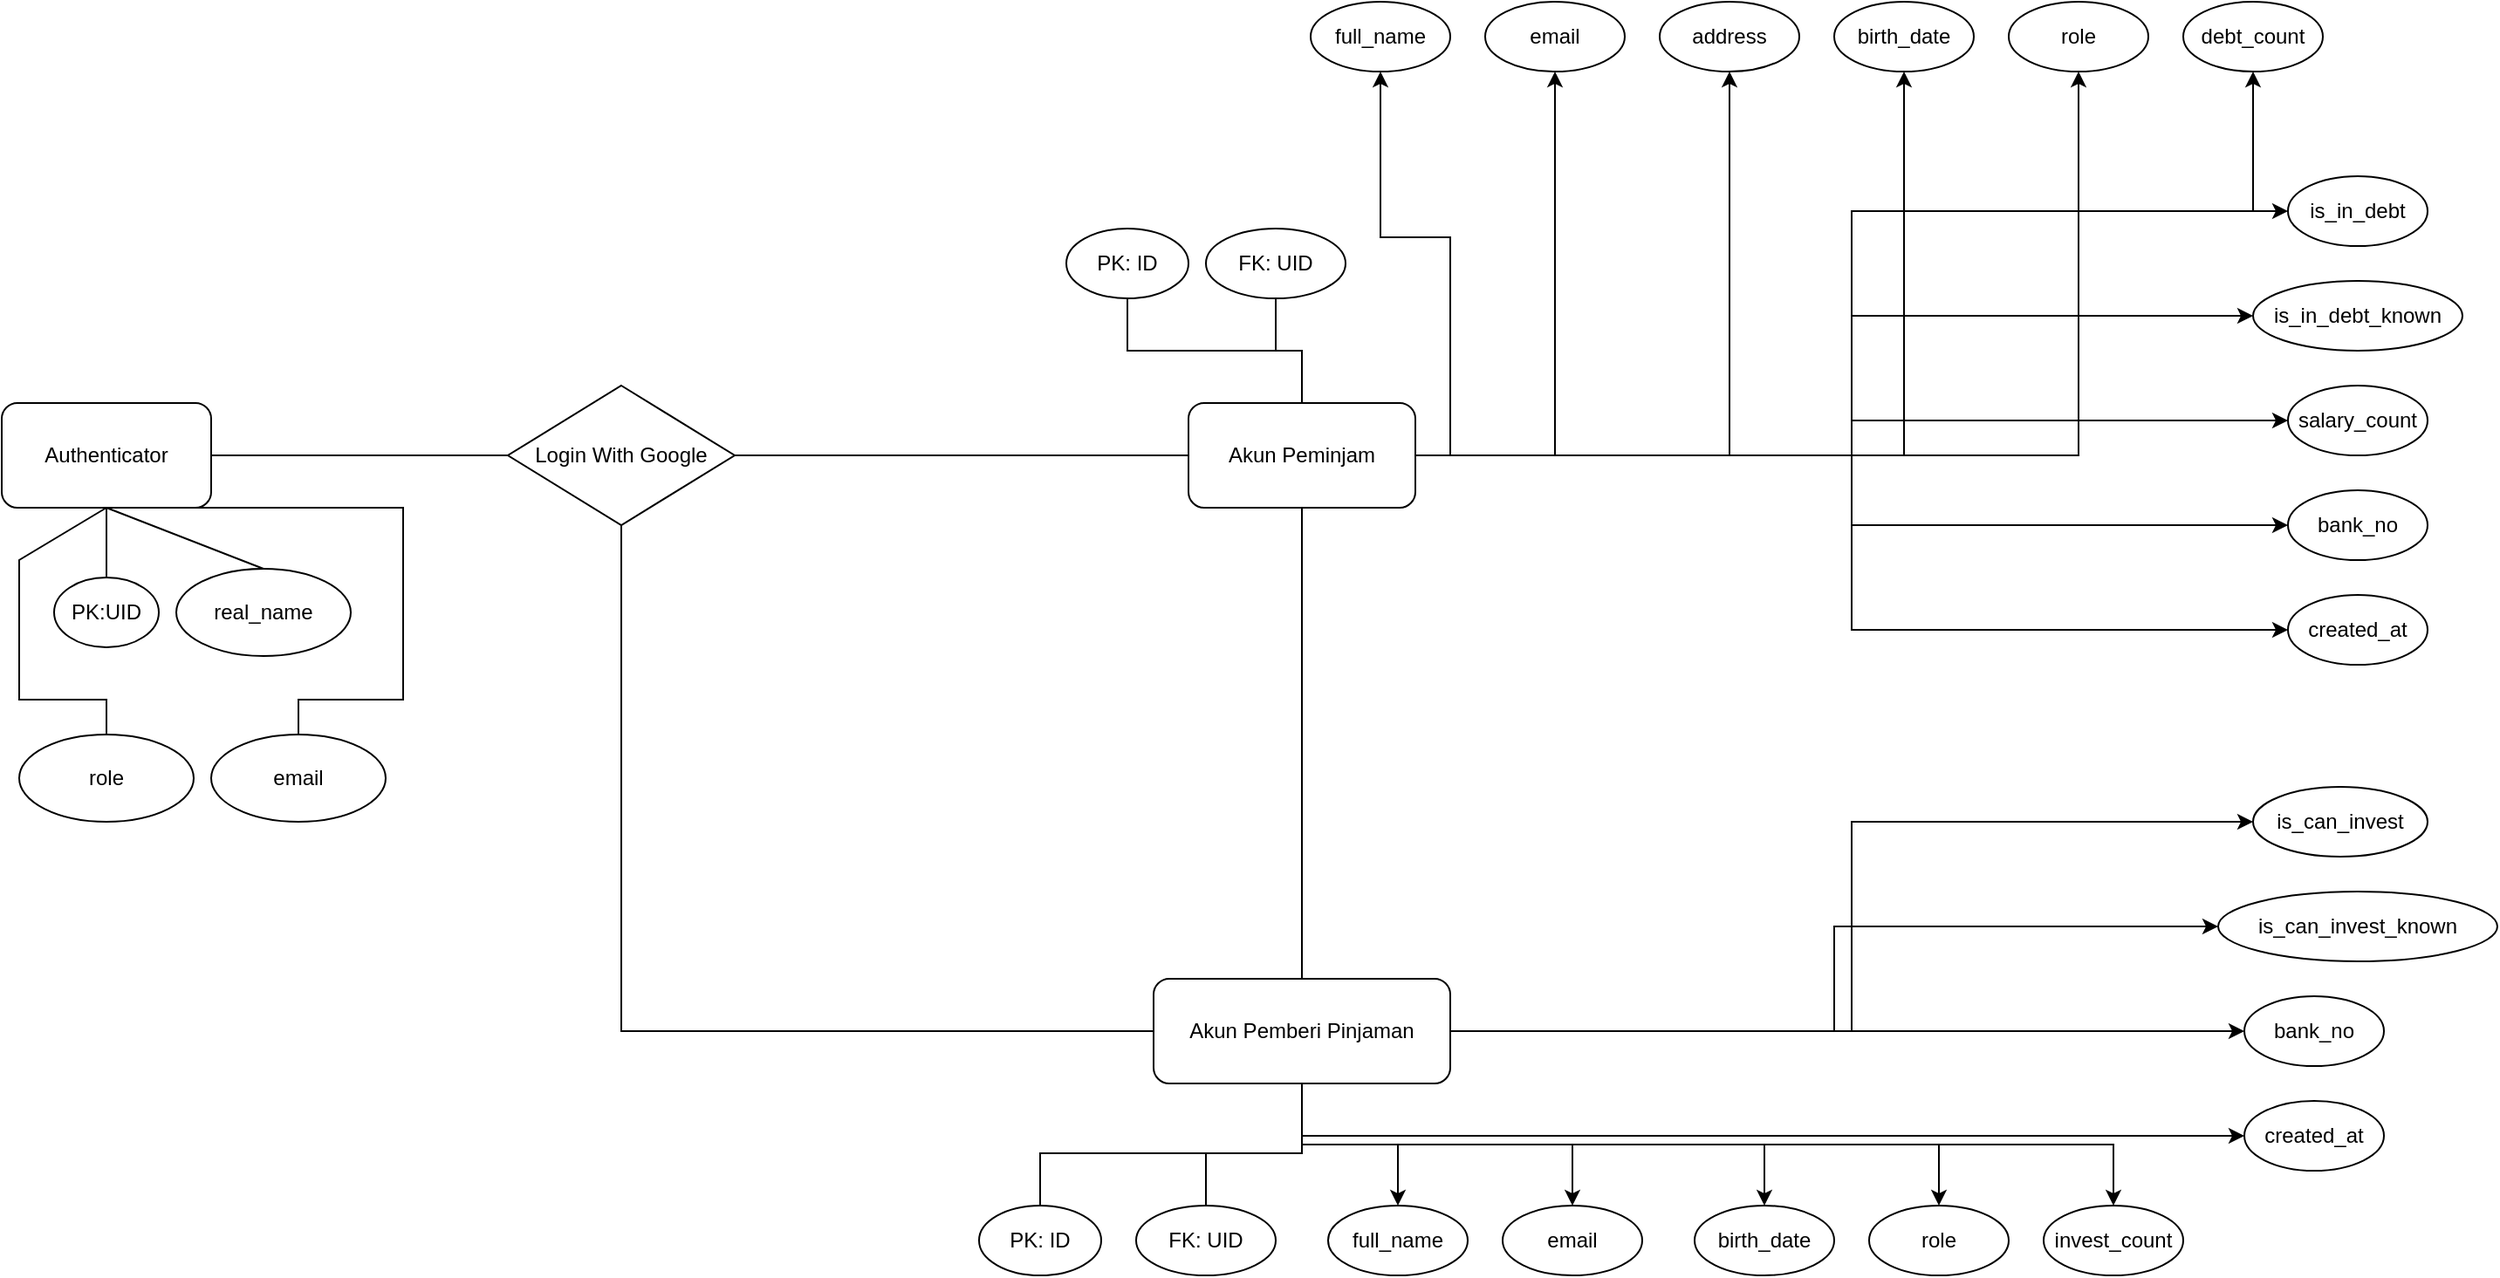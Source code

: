 <mxfile version="24.8.0">
  <diagram name="Page-1" id="lwDeEY2JYYdrH5nlkBoJ">
    <mxGraphModel dx="2200" dy="2185" grid="1" gridSize="10" guides="1" tooltips="1" connect="1" arrows="1" fold="1" page="1" pageScale="1" pageWidth="850" pageHeight="1100" math="0" shadow="0">
      <root>
        <mxCell id="0" />
        <mxCell id="1" parent="0" />
        <mxCell id="1TiUZI-1H1YMYdZX2LC2-1" value="Authenticator" style="rounded=1;whiteSpace=wrap;html=1;" vertex="1" parent="1">
          <mxGeometry x="10" y="110" width="120" height="60" as="geometry" />
        </mxCell>
        <mxCell id="1TiUZI-1H1YMYdZX2LC2-38" style="edgeStyle=orthogonalEdgeStyle;rounded=0;orthogonalLoop=1;jettySize=auto;html=1;exitX=1;exitY=0.5;exitDx=0;exitDy=0;entryX=0;entryY=0.5;entryDx=0;entryDy=0;" edge="1" parent="1" source="1TiUZI-1H1YMYdZX2LC2-2" target="1TiUZI-1H1YMYdZX2LC2-25">
          <mxGeometry relative="1" as="geometry" />
        </mxCell>
        <mxCell id="1TiUZI-1H1YMYdZX2LC2-39" style="edgeStyle=orthogonalEdgeStyle;rounded=0;orthogonalLoop=1;jettySize=auto;html=1;exitX=1;exitY=0.5;exitDx=0;exitDy=0;entryX=0;entryY=0.5;entryDx=0;entryDy=0;" edge="1" parent="1" source="1TiUZI-1H1YMYdZX2LC2-2" target="1TiUZI-1H1YMYdZX2LC2-36">
          <mxGeometry relative="1" as="geometry" />
        </mxCell>
        <mxCell id="1TiUZI-1H1YMYdZX2LC2-40" style="edgeStyle=orthogonalEdgeStyle;rounded=0;orthogonalLoop=1;jettySize=auto;html=1;exitX=1;exitY=0.5;exitDx=0;exitDy=0;entryX=0;entryY=0.5;entryDx=0;entryDy=0;" edge="1" parent="1" source="1TiUZI-1H1YMYdZX2LC2-2" target="1TiUZI-1H1YMYdZX2LC2-35">
          <mxGeometry relative="1" as="geometry" />
        </mxCell>
        <mxCell id="1TiUZI-1H1YMYdZX2LC2-41" style="edgeStyle=orthogonalEdgeStyle;rounded=0;orthogonalLoop=1;jettySize=auto;html=1;exitX=1;exitY=0.5;exitDx=0;exitDy=0;entryX=0;entryY=0.5;entryDx=0;entryDy=0;" edge="1" parent="1" source="1TiUZI-1H1YMYdZX2LC2-2" target="1TiUZI-1H1YMYdZX2LC2-34">
          <mxGeometry relative="1" as="geometry">
            <Array as="points">
              <mxPoint x="1070" y="140" />
              <mxPoint x="1070" y="60" />
            </Array>
          </mxGeometry>
        </mxCell>
        <mxCell id="1TiUZI-1H1YMYdZX2LC2-42" style="edgeStyle=orthogonalEdgeStyle;rounded=0;orthogonalLoop=1;jettySize=auto;html=1;exitX=1;exitY=0.5;exitDx=0;exitDy=0;entryX=0;entryY=0.5;entryDx=0;entryDy=0;" edge="1" parent="1" source="1TiUZI-1H1YMYdZX2LC2-2" target="1TiUZI-1H1YMYdZX2LC2-33">
          <mxGeometry relative="1" as="geometry" />
        </mxCell>
        <mxCell id="1TiUZI-1H1YMYdZX2LC2-43" style="edgeStyle=orthogonalEdgeStyle;rounded=0;orthogonalLoop=1;jettySize=auto;html=1;exitX=1;exitY=0.5;exitDx=0;exitDy=0;entryX=0.5;entryY=1;entryDx=0;entryDy=0;" edge="1" parent="1" source="1TiUZI-1H1YMYdZX2LC2-2" target="1TiUZI-1H1YMYdZX2LC2-32">
          <mxGeometry relative="1" as="geometry">
            <Array as="points">
              <mxPoint x="1070" y="140" />
              <mxPoint x="1070" />
              <mxPoint x="1300" />
            </Array>
          </mxGeometry>
        </mxCell>
        <mxCell id="1TiUZI-1H1YMYdZX2LC2-44" style="edgeStyle=orthogonalEdgeStyle;rounded=0;orthogonalLoop=1;jettySize=auto;html=1;exitX=1;exitY=0.5;exitDx=0;exitDy=0;entryX=0.5;entryY=1;entryDx=0;entryDy=0;" edge="1" parent="1" source="1TiUZI-1H1YMYdZX2LC2-2" target="1TiUZI-1H1YMYdZX2LC2-31">
          <mxGeometry relative="1" as="geometry" />
        </mxCell>
        <mxCell id="1TiUZI-1H1YMYdZX2LC2-45" style="edgeStyle=orthogonalEdgeStyle;rounded=0;orthogonalLoop=1;jettySize=auto;html=1;exitX=1;exitY=0.5;exitDx=0;exitDy=0;entryX=0.5;entryY=1;entryDx=0;entryDy=0;" edge="1" parent="1" source="1TiUZI-1H1YMYdZX2LC2-2" target="1TiUZI-1H1YMYdZX2LC2-30">
          <mxGeometry relative="1" as="geometry" />
        </mxCell>
        <mxCell id="1TiUZI-1H1YMYdZX2LC2-46" style="edgeStyle=orthogonalEdgeStyle;rounded=0;orthogonalLoop=1;jettySize=auto;html=1;exitX=1;exitY=0.5;exitDx=0;exitDy=0;entryX=0.5;entryY=1;entryDx=0;entryDy=0;" edge="1" parent="1" source="1TiUZI-1H1YMYdZX2LC2-2" target="1TiUZI-1H1YMYdZX2LC2-27">
          <mxGeometry relative="1" as="geometry" />
        </mxCell>
        <mxCell id="1TiUZI-1H1YMYdZX2LC2-47" style="edgeStyle=orthogonalEdgeStyle;rounded=0;orthogonalLoop=1;jettySize=auto;html=1;exitX=1;exitY=0.5;exitDx=0;exitDy=0;entryX=0.5;entryY=1;entryDx=0;entryDy=0;" edge="1" parent="1" source="1TiUZI-1H1YMYdZX2LC2-2" target="1TiUZI-1H1YMYdZX2LC2-29">
          <mxGeometry relative="1" as="geometry" />
        </mxCell>
        <mxCell id="1TiUZI-1H1YMYdZX2LC2-48" style="edgeStyle=orthogonalEdgeStyle;rounded=0;orthogonalLoop=1;jettySize=auto;html=1;exitX=1;exitY=0.5;exitDx=0;exitDy=0;entryX=0.5;entryY=1;entryDx=0;entryDy=0;" edge="1" parent="1" source="1TiUZI-1H1YMYdZX2LC2-2" target="1TiUZI-1H1YMYdZX2LC2-26">
          <mxGeometry relative="1" as="geometry" />
        </mxCell>
        <mxCell id="1TiUZI-1H1YMYdZX2LC2-2" value="&lt;div&gt;Akun Peminjam&lt;/div&gt;" style="rounded=1;whiteSpace=wrap;html=1;" vertex="1" parent="1">
          <mxGeometry x="690" y="110" width="130" height="60" as="geometry" />
        </mxCell>
        <mxCell id="1TiUZI-1H1YMYdZX2LC2-68" style="edgeStyle=orthogonalEdgeStyle;rounded=0;orthogonalLoop=1;jettySize=auto;html=1;exitX=0.5;exitY=1;exitDx=0;exitDy=0;entryX=0.5;entryY=0;entryDx=0;entryDy=0;" edge="1" parent="1" source="1TiUZI-1H1YMYdZX2LC2-3" target="1TiUZI-1H1YMYdZX2LC2-60">
          <mxGeometry relative="1" as="geometry" />
        </mxCell>
        <mxCell id="1TiUZI-1H1YMYdZX2LC2-69" style="edgeStyle=orthogonalEdgeStyle;rounded=0;orthogonalLoop=1;jettySize=auto;html=1;exitX=0.5;exitY=1;exitDx=0;exitDy=0;entryX=0.5;entryY=0;entryDx=0;entryDy=0;" edge="1" parent="1" source="1TiUZI-1H1YMYdZX2LC2-3" target="1TiUZI-1H1YMYdZX2LC2-61">
          <mxGeometry relative="1" as="geometry" />
        </mxCell>
        <mxCell id="1TiUZI-1H1YMYdZX2LC2-70" style="edgeStyle=orthogonalEdgeStyle;rounded=0;orthogonalLoop=1;jettySize=auto;html=1;exitX=0.5;exitY=1;exitDx=0;exitDy=0;entryX=0.5;entryY=0;entryDx=0;entryDy=0;" edge="1" parent="1" source="1TiUZI-1H1YMYdZX2LC2-3" target="1TiUZI-1H1YMYdZX2LC2-62">
          <mxGeometry relative="1" as="geometry" />
        </mxCell>
        <mxCell id="1TiUZI-1H1YMYdZX2LC2-71" style="edgeStyle=orthogonalEdgeStyle;rounded=0;orthogonalLoop=1;jettySize=auto;html=1;exitX=0.5;exitY=1;exitDx=0;exitDy=0;entryX=0.5;entryY=0;entryDx=0;entryDy=0;" edge="1" parent="1" source="1TiUZI-1H1YMYdZX2LC2-3" target="1TiUZI-1H1YMYdZX2LC2-63">
          <mxGeometry relative="1" as="geometry" />
        </mxCell>
        <mxCell id="1TiUZI-1H1YMYdZX2LC2-72" style="edgeStyle=orthogonalEdgeStyle;rounded=0;orthogonalLoop=1;jettySize=auto;html=1;exitX=0.5;exitY=1;exitDx=0;exitDy=0;entryX=0.5;entryY=0;entryDx=0;entryDy=0;" edge="1" parent="1" source="1TiUZI-1H1YMYdZX2LC2-3" target="1TiUZI-1H1YMYdZX2LC2-64">
          <mxGeometry relative="1" as="geometry" />
        </mxCell>
        <mxCell id="1TiUZI-1H1YMYdZX2LC2-73" style="edgeStyle=orthogonalEdgeStyle;rounded=0;orthogonalLoop=1;jettySize=auto;html=1;exitX=0.5;exitY=1;exitDx=0;exitDy=0;entryX=0;entryY=0.5;entryDx=0;entryDy=0;" edge="1" parent="1" source="1TiUZI-1H1YMYdZX2LC2-3" target="1TiUZI-1H1YMYdZX2LC2-59">
          <mxGeometry relative="1" as="geometry" />
        </mxCell>
        <mxCell id="1TiUZI-1H1YMYdZX2LC2-74" style="edgeStyle=orthogonalEdgeStyle;rounded=0;orthogonalLoop=1;jettySize=auto;html=1;exitX=1;exitY=0.5;exitDx=0;exitDy=0;entryX=0;entryY=0.5;entryDx=0;entryDy=0;" edge="1" parent="1" source="1TiUZI-1H1YMYdZX2LC2-3" target="1TiUZI-1H1YMYdZX2LC2-67">
          <mxGeometry relative="1" as="geometry" />
        </mxCell>
        <mxCell id="1TiUZI-1H1YMYdZX2LC2-75" style="edgeStyle=orthogonalEdgeStyle;rounded=0;orthogonalLoop=1;jettySize=auto;html=1;exitX=1;exitY=0.5;exitDx=0;exitDy=0;entryX=0;entryY=0.5;entryDx=0;entryDy=0;" edge="1" parent="1" source="1TiUZI-1H1YMYdZX2LC2-3" target="1TiUZI-1H1YMYdZX2LC2-66">
          <mxGeometry relative="1" as="geometry" />
        </mxCell>
        <mxCell id="1TiUZI-1H1YMYdZX2LC2-76" style="edgeStyle=orthogonalEdgeStyle;rounded=0;orthogonalLoop=1;jettySize=auto;html=1;exitX=1;exitY=0.5;exitDx=0;exitDy=0;entryX=0;entryY=0.5;entryDx=0;entryDy=0;" edge="1" parent="1" source="1TiUZI-1H1YMYdZX2LC2-3" target="1TiUZI-1H1YMYdZX2LC2-65">
          <mxGeometry relative="1" as="geometry" />
        </mxCell>
        <mxCell id="1TiUZI-1H1YMYdZX2LC2-3" value="&lt;div&gt;Akun Pemberi Pinjaman&lt;br&gt;&lt;/div&gt;" style="rounded=1;whiteSpace=wrap;html=1;" vertex="1" parent="1">
          <mxGeometry x="670" y="440" width="170" height="60" as="geometry" />
        </mxCell>
        <mxCell id="1TiUZI-1H1YMYdZX2LC2-4" value="PK:UID" style="ellipse;whiteSpace=wrap;html=1;" vertex="1" parent="1">
          <mxGeometry x="40" y="210" width="60" height="40" as="geometry" />
        </mxCell>
        <mxCell id="1TiUZI-1H1YMYdZX2LC2-5" value="" style="endArrow=none;html=1;rounded=0;exitX=0.5;exitY=0;exitDx=0;exitDy=0;entryX=0.5;entryY=1;entryDx=0;entryDy=0;" edge="1" parent="1" source="1TiUZI-1H1YMYdZX2LC2-4" target="1TiUZI-1H1YMYdZX2LC2-1">
          <mxGeometry width="50" height="50" relative="1" as="geometry">
            <mxPoint x="250" y="230" as="sourcePoint" />
            <mxPoint x="300" y="180" as="targetPoint" />
          </mxGeometry>
        </mxCell>
        <mxCell id="1TiUZI-1H1YMYdZX2LC2-6" value="real_name" style="ellipse;whiteSpace=wrap;html=1;" vertex="1" parent="1">
          <mxGeometry x="110" y="205" width="100" height="50" as="geometry" />
        </mxCell>
        <mxCell id="1TiUZI-1H1YMYdZX2LC2-7" value="" style="endArrow=none;html=1;rounded=0;entryX=0.5;entryY=0;entryDx=0;entryDy=0;" edge="1" parent="1" target="1TiUZI-1H1YMYdZX2LC2-6">
          <mxGeometry width="50" height="50" relative="1" as="geometry">
            <mxPoint x="70" y="170" as="sourcePoint" />
            <mxPoint x="300" y="180" as="targetPoint" />
          </mxGeometry>
        </mxCell>
        <mxCell id="1TiUZI-1H1YMYdZX2LC2-8" value="role" style="ellipse;whiteSpace=wrap;html=1;" vertex="1" parent="1">
          <mxGeometry x="20" y="300" width="100" height="50" as="geometry" />
        </mxCell>
        <mxCell id="1TiUZI-1H1YMYdZX2LC2-9" value="" style="endArrow=none;html=1;rounded=0;entryX=0.5;entryY=0;entryDx=0;entryDy=0;exitX=0.5;exitY=1;exitDx=0;exitDy=0;" edge="1" parent="1" target="1TiUZI-1H1YMYdZX2LC2-8" source="1TiUZI-1H1YMYdZX2LC2-1">
          <mxGeometry width="50" height="50" relative="1" as="geometry">
            <mxPoint x="180" y="170" as="sourcePoint" />
            <mxPoint x="410" y="180" as="targetPoint" />
            <Array as="points">
              <mxPoint x="20" y="200" />
              <mxPoint x="20" y="280" />
              <mxPoint x="70" y="280" />
            </Array>
          </mxGeometry>
        </mxCell>
        <mxCell id="1TiUZI-1H1YMYdZX2LC2-10" value="email" style="ellipse;whiteSpace=wrap;html=1;" vertex="1" parent="1">
          <mxGeometry x="130" y="300" width="100" height="50" as="geometry" />
        </mxCell>
        <mxCell id="1TiUZI-1H1YMYdZX2LC2-11" value="" style="endArrow=none;html=1;rounded=0;exitX=0.5;exitY=0;exitDx=0;exitDy=0;entryX=0.5;entryY=1;entryDx=0;entryDy=0;" edge="1" parent="1" source="1TiUZI-1H1YMYdZX2LC2-10" target="1TiUZI-1H1YMYdZX2LC2-1">
          <mxGeometry width="50" height="50" relative="1" as="geometry">
            <mxPoint x="250" y="230" as="sourcePoint" />
            <mxPoint x="300" y="180" as="targetPoint" />
            <Array as="points">
              <mxPoint x="180" y="280" />
              <mxPoint x="240" y="280" />
              <mxPoint x="240" y="170" />
            </Array>
          </mxGeometry>
        </mxCell>
        <mxCell id="1TiUZI-1H1YMYdZX2LC2-12" value="Login With Google" style="rhombus;whiteSpace=wrap;html=1;" vertex="1" parent="1">
          <mxGeometry x="300" y="100" width="130" height="80" as="geometry" />
        </mxCell>
        <mxCell id="1TiUZI-1H1YMYdZX2LC2-13" value="" style="endArrow=none;html=1;rounded=0;exitX=1;exitY=0.5;exitDx=0;exitDy=0;entryX=0;entryY=0.5;entryDx=0;entryDy=0;" edge="1" parent="1" source="1TiUZI-1H1YMYdZX2LC2-1" target="1TiUZI-1H1YMYdZX2LC2-12">
          <mxGeometry width="50" height="50" relative="1" as="geometry">
            <mxPoint x="360" y="250" as="sourcePoint" />
            <mxPoint x="410" y="200" as="targetPoint" />
          </mxGeometry>
        </mxCell>
        <mxCell id="1TiUZI-1H1YMYdZX2LC2-14" value="" style="endArrow=none;html=1;rounded=0;exitX=1;exitY=0.5;exitDx=0;exitDy=0;entryX=0;entryY=0.5;entryDx=0;entryDy=0;" edge="1" parent="1" source="1TiUZI-1H1YMYdZX2LC2-12" target="1TiUZI-1H1YMYdZX2LC2-2">
          <mxGeometry width="50" height="50" relative="1" as="geometry">
            <mxPoint x="460" y="310" as="sourcePoint" />
            <mxPoint x="510" y="260" as="targetPoint" />
          </mxGeometry>
        </mxCell>
        <mxCell id="1TiUZI-1H1YMYdZX2LC2-15" value="" style="endArrow=none;html=1;rounded=0;exitX=0.5;exitY=1;exitDx=0;exitDy=0;entryX=0;entryY=0.5;entryDx=0;entryDy=0;" edge="1" parent="1" source="1TiUZI-1H1YMYdZX2LC2-12" target="1TiUZI-1H1YMYdZX2LC2-3">
          <mxGeometry width="50" height="50" relative="1" as="geometry">
            <mxPoint x="440" y="390" as="sourcePoint" />
            <mxPoint x="490" y="340" as="targetPoint" />
            <Array as="points">
              <mxPoint x="365" y="470" />
            </Array>
          </mxGeometry>
        </mxCell>
        <mxCell id="1TiUZI-1H1YMYdZX2LC2-16" value="" style="endArrow=none;html=1;rounded=0;exitX=0.5;exitY=1;exitDx=0;exitDy=0;entryX=0.5;entryY=0;entryDx=0;entryDy=0;" edge="1" parent="1" source="1TiUZI-1H1YMYdZX2LC2-2" target="1TiUZI-1H1YMYdZX2LC2-3">
          <mxGeometry width="50" height="50" relative="1" as="geometry">
            <mxPoint x="440" y="390" as="sourcePoint" />
            <mxPoint x="490" y="340" as="targetPoint" />
          </mxGeometry>
        </mxCell>
        <mxCell id="1TiUZI-1H1YMYdZX2LC2-17" value="PK: ID" style="ellipse;whiteSpace=wrap;html=1;" vertex="1" parent="1">
          <mxGeometry x="620" y="10" width="70" height="40" as="geometry" />
        </mxCell>
        <mxCell id="1TiUZI-1H1YMYdZX2LC2-18" value="" style="endArrow=none;html=1;rounded=0;entryX=0.5;entryY=1;entryDx=0;entryDy=0;exitX=0.5;exitY=0;exitDx=0;exitDy=0;" edge="1" parent="1" source="1TiUZI-1H1YMYdZX2LC2-2" target="1TiUZI-1H1YMYdZX2LC2-17">
          <mxGeometry width="50" height="50" relative="1" as="geometry">
            <mxPoint x="540" y="110" as="sourcePoint" />
            <mxPoint x="590" y="60" as="targetPoint" />
            <Array as="points">
              <mxPoint x="755" y="80" />
              <mxPoint x="655" y="80" />
            </Array>
          </mxGeometry>
        </mxCell>
        <mxCell id="1TiUZI-1H1YMYdZX2LC2-19" value="PK: ID" style="ellipse;whiteSpace=wrap;html=1;" vertex="1" parent="1">
          <mxGeometry x="570" y="570" width="70" height="40" as="geometry" />
        </mxCell>
        <mxCell id="1TiUZI-1H1YMYdZX2LC2-20" value="" style="endArrow=none;html=1;rounded=0;exitX=0.5;exitY=1;exitDx=0;exitDy=0;entryX=0.5;entryY=0;entryDx=0;entryDy=0;" edge="1" parent="1" target="1TiUZI-1H1YMYdZX2LC2-19" source="1TiUZI-1H1YMYdZX2LC2-3">
          <mxGeometry width="50" height="50" relative="1" as="geometry">
            <mxPoint x="787.5" y="580" as="sourcePoint" />
            <mxPoint x="730" y="680" as="targetPoint" />
            <Array as="points">
              <mxPoint x="755" y="540" />
              <mxPoint x="605" y="540" />
            </Array>
          </mxGeometry>
        </mxCell>
        <mxCell id="1TiUZI-1H1YMYdZX2LC2-21" value="FK: UID" style="ellipse;whiteSpace=wrap;html=1;" vertex="1" parent="1">
          <mxGeometry x="660" y="570" width="80" height="40" as="geometry" />
        </mxCell>
        <mxCell id="1TiUZI-1H1YMYdZX2LC2-22" value="" style="endArrow=none;html=1;rounded=0;entryX=0.5;entryY=1;entryDx=0;entryDy=0;exitX=0.5;exitY=0;exitDx=0;exitDy=0;" edge="1" parent="1" source="1TiUZI-1H1YMYdZX2LC2-21" target="1TiUZI-1H1YMYdZX2LC2-3">
          <mxGeometry width="50" height="50" relative="1" as="geometry">
            <mxPoint x="710" y="560" as="sourcePoint" />
            <mxPoint x="670" y="600" as="targetPoint" />
            <Array as="points">
              <mxPoint x="700" y="540" />
              <mxPoint x="755" y="540" />
            </Array>
          </mxGeometry>
        </mxCell>
        <mxCell id="1TiUZI-1H1YMYdZX2LC2-23" value="FK: UID" style="ellipse;whiteSpace=wrap;html=1;" vertex="1" parent="1">
          <mxGeometry x="700" y="10" width="80" height="40" as="geometry" />
        </mxCell>
        <mxCell id="1TiUZI-1H1YMYdZX2LC2-24" value="" style="endArrow=none;html=1;rounded=0;exitX=0.5;exitY=0;exitDx=0;exitDy=0;entryX=0.5;entryY=1;entryDx=0;entryDy=0;" edge="1" parent="1" source="1TiUZI-1H1YMYdZX2LC2-2" target="1TiUZI-1H1YMYdZX2LC2-23">
          <mxGeometry width="50" height="50" relative="1" as="geometry">
            <mxPoint x="720" y="110" as="sourcePoint" />
            <mxPoint x="770" y="60" as="targetPoint" />
            <Array as="points">
              <mxPoint x="755" y="80" />
              <mxPoint x="740" y="80" />
            </Array>
          </mxGeometry>
        </mxCell>
        <mxCell id="1TiUZI-1H1YMYdZX2LC2-25" value="created_at" style="ellipse;whiteSpace=wrap;html=1;" vertex="1" parent="1">
          <mxGeometry x="1320" y="220" width="80" height="40" as="geometry" />
        </mxCell>
        <mxCell id="1TiUZI-1H1YMYdZX2LC2-26" value="full_name" style="ellipse;whiteSpace=wrap;html=1;" vertex="1" parent="1">
          <mxGeometry x="760" y="-120" width="80" height="40" as="geometry" />
        </mxCell>
        <mxCell id="1TiUZI-1H1YMYdZX2LC2-27" value="address" style="ellipse;whiteSpace=wrap;html=1;" vertex="1" parent="1">
          <mxGeometry x="960" y="-120" width="80" height="40" as="geometry" />
        </mxCell>
        <mxCell id="1TiUZI-1H1YMYdZX2LC2-29" value="&lt;div&gt;email&lt;/div&gt;" style="ellipse;whiteSpace=wrap;html=1;" vertex="1" parent="1">
          <mxGeometry x="860" y="-120" width="80" height="40" as="geometry" />
        </mxCell>
        <mxCell id="1TiUZI-1H1YMYdZX2LC2-30" value="birth_date" style="ellipse;whiteSpace=wrap;html=1;" vertex="1" parent="1">
          <mxGeometry x="1060" y="-120" width="80" height="40" as="geometry" />
        </mxCell>
        <mxCell id="1TiUZI-1H1YMYdZX2LC2-31" value="role" style="ellipse;whiteSpace=wrap;html=1;" vertex="1" parent="1">
          <mxGeometry x="1160" y="-120" width="80" height="40" as="geometry" />
        </mxCell>
        <mxCell id="1TiUZI-1H1YMYdZX2LC2-32" value="debt_count" style="ellipse;whiteSpace=wrap;html=1;" vertex="1" parent="1">
          <mxGeometry x="1260" y="-120" width="80" height="40" as="geometry" />
        </mxCell>
        <mxCell id="1TiUZI-1H1YMYdZX2LC2-33" value="is_in_debt" style="ellipse;whiteSpace=wrap;html=1;" vertex="1" parent="1">
          <mxGeometry x="1320" y="-20" width="80" height="40" as="geometry" />
        </mxCell>
        <mxCell id="1TiUZI-1H1YMYdZX2LC2-34" value="is_in_debt_known" style="ellipse;whiteSpace=wrap;html=1;" vertex="1" parent="1">
          <mxGeometry x="1300" y="40" width="120" height="40" as="geometry" />
        </mxCell>
        <mxCell id="1TiUZI-1H1YMYdZX2LC2-35" value="salary_count" style="ellipse;whiteSpace=wrap;html=1;" vertex="1" parent="1">
          <mxGeometry x="1320" y="100" width="80" height="40" as="geometry" />
        </mxCell>
        <mxCell id="1TiUZI-1H1YMYdZX2LC2-36" value="bank_no" style="ellipse;whiteSpace=wrap;html=1;" vertex="1" parent="1">
          <mxGeometry x="1320" y="160" width="80" height="40" as="geometry" />
        </mxCell>
        <mxCell id="1TiUZI-1H1YMYdZX2LC2-59" value="created_at" style="ellipse;whiteSpace=wrap;html=1;" vertex="1" parent="1">
          <mxGeometry x="1295" y="510" width="80" height="40" as="geometry" />
        </mxCell>
        <mxCell id="1TiUZI-1H1YMYdZX2LC2-60" value="full_name" style="ellipse;whiteSpace=wrap;html=1;" vertex="1" parent="1">
          <mxGeometry x="770" y="570" width="80" height="40" as="geometry" />
        </mxCell>
        <mxCell id="1TiUZI-1H1YMYdZX2LC2-61" value="&lt;div&gt;email&lt;/div&gt;" style="ellipse;whiteSpace=wrap;html=1;" vertex="1" parent="1">
          <mxGeometry x="870" y="570" width="80" height="40" as="geometry" />
        </mxCell>
        <mxCell id="1TiUZI-1H1YMYdZX2LC2-62" value="birth_date" style="ellipse;whiteSpace=wrap;html=1;" vertex="1" parent="1">
          <mxGeometry x="980" y="570" width="80" height="40" as="geometry" />
        </mxCell>
        <mxCell id="1TiUZI-1H1YMYdZX2LC2-63" value="role" style="ellipse;whiteSpace=wrap;html=1;" vertex="1" parent="1">
          <mxGeometry x="1080" y="570" width="80" height="40" as="geometry" />
        </mxCell>
        <mxCell id="1TiUZI-1H1YMYdZX2LC2-64" value="invest_count" style="ellipse;whiteSpace=wrap;html=1;" vertex="1" parent="1">
          <mxGeometry x="1180" y="570" width="80" height="40" as="geometry" />
        </mxCell>
        <mxCell id="1TiUZI-1H1YMYdZX2LC2-65" value="is_can_invest" style="ellipse;whiteSpace=wrap;html=1;" vertex="1" parent="1">
          <mxGeometry x="1300" y="330" width="100" height="40" as="geometry" />
        </mxCell>
        <mxCell id="1TiUZI-1H1YMYdZX2LC2-66" value="is_can_invest_known" style="ellipse;whiteSpace=wrap;html=1;" vertex="1" parent="1">
          <mxGeometry x="1280" y="390" width="160" height="40" as="geometry" />
        </mxCell>
        <mxCell id="1TiUZI-1H1YMYdZX2LC2-67" value="bank_no" style="ellipse;whiteSpace=wrap;html=1;" vertex="1" parent="1">
          <mxGeometry x="1295" y="450" width="80" height="40" as="geometry" />
        </mxCell>
      </root>
    </mxGraphModel>
  </diagram>
</mxfile>
